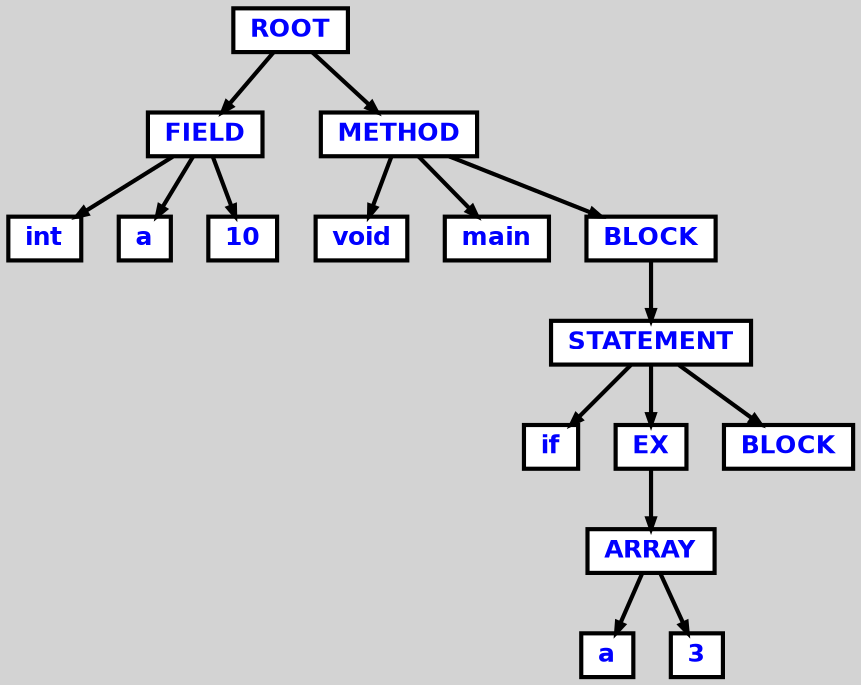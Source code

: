 digraph {

	ordering=out;
	ranksep=.4;
	bgcolor="lightgrey"; node [shape=box, fixedsize=false, fontsize=12, fontname="Helvetica-bold", fontcolor="blue"
		width=.25, height=.25, color="black", fillcolor="white", style="filled, solid, bold"];
	edge [arrowsize=.5, color="black", style="bold"]

  n0 [label="ROOT"];
  n1 [label="FIELD"];
  n1 [label="FIELD"];
  n2 [label="int"];
  n3 [label="a"];
  n4 [label="10"];
  n5 [label="METHOD"];
  n5 [label="METHOD"];
  n6 [label="void"];
  n7 [label="main"];
  n8 [label="BLOCK"];
  n8 [label="BLOCK"];
  n9 [label="STATEMENT"];
  n9 [label="STATEMENT"];
  n10 [label="if"];
  n11 [label="EX"];
  n11 [label="EX"];
  n12 [label="ARRAY"];
  n12 [label="ARRAY"];
  n13 [label="a"];
  n14 [label="3"];
  n15 [label="BLOCK"];

  n0 -> n1 // "ROOT" -> "FIELD"
  n1 -> n2 // "FIELD" -> "int"
  n1 -> n3 // "FIELD" -> "a"
  n1 -> n4 // "FIELD" -> "10"
  n0 -> n5 // "ROOT" -> "METHOD"
  n5 -> n6 // "METHOD" -> "void"
  n5 -> n7 // "METHOD" -> "main"
  n5 -> n8 // "METHOD" -> "BLOCK"
  n8 -> n9 // "BLOCK" -> "STATEMENT"
  n9 -> n10 // "STATEMENT" -> "if"
  n9 -> n11 // "STATEMENT" -> "EX"
  n11 -> n12 // "EX" -> "ARRAY"
  n12 -> n13 // "ARRAY" -> "a"
  n12 -> n14 // "ARRAY" -> "3"
  n9 -> n15 // "STATEMENT" -> "BLOCK"

}

